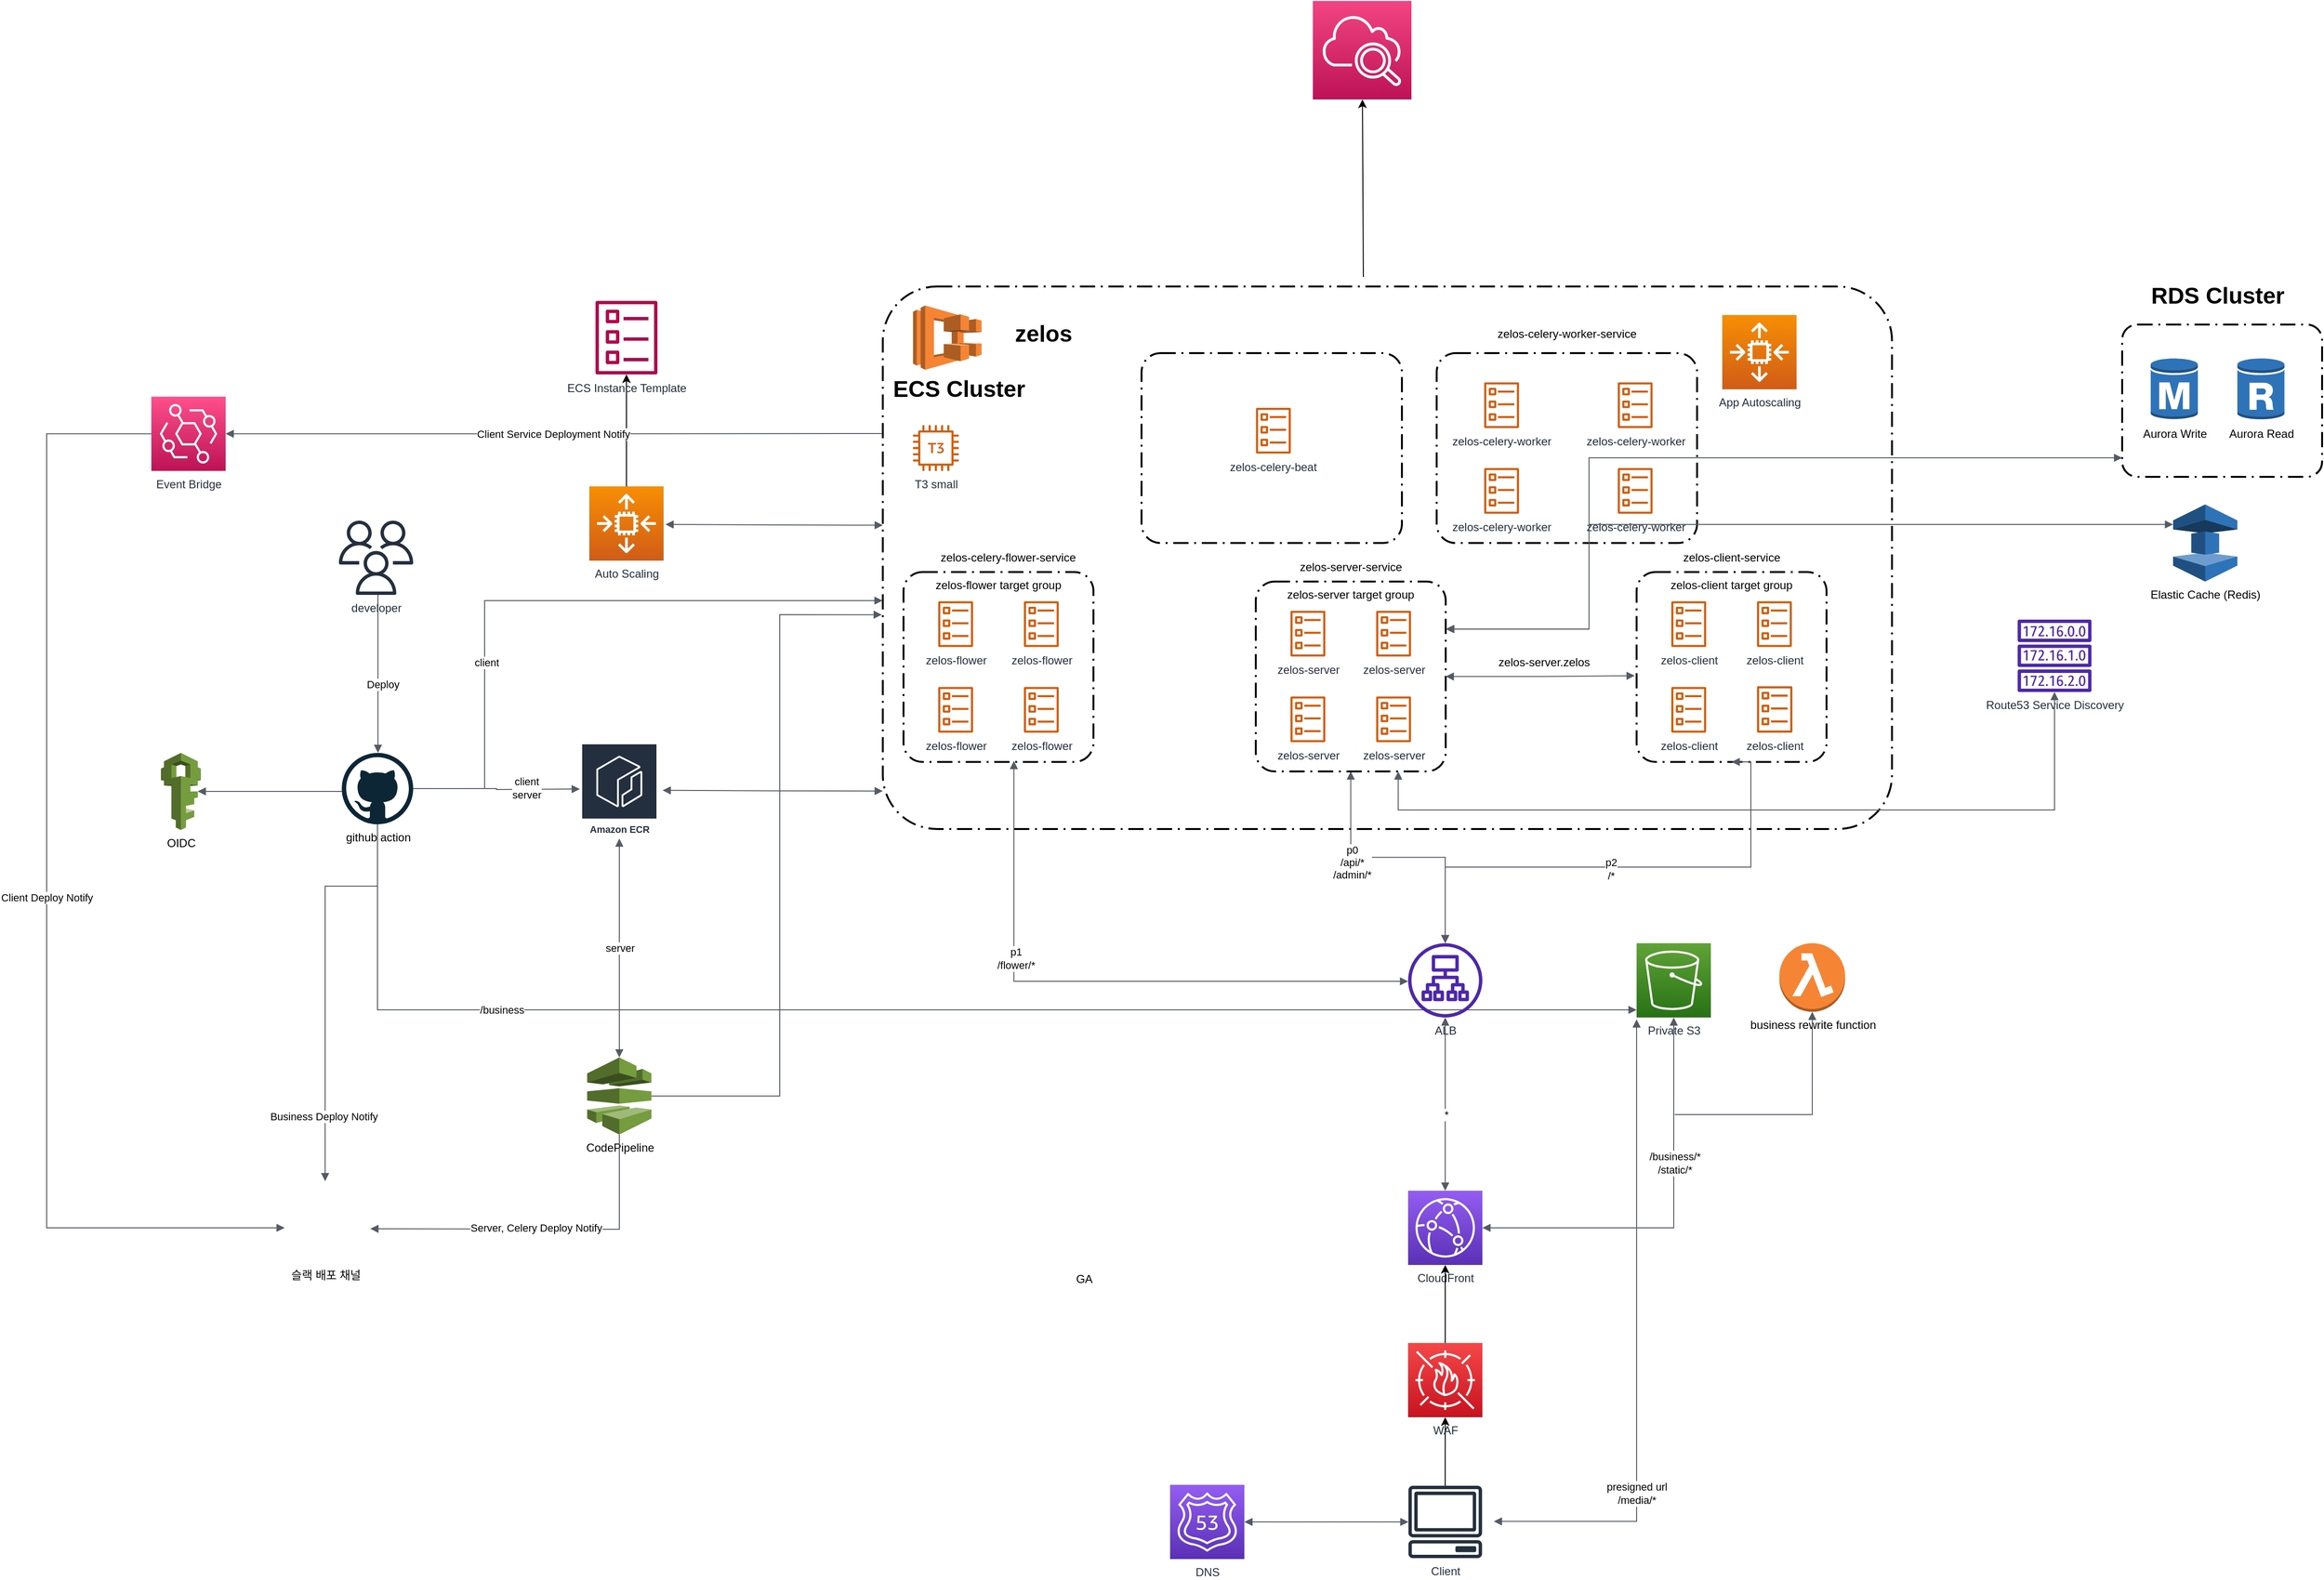 <mxfile version="20.2.8" type="github">
  <diagram id="dJaCvuqT-7_yOBBMpMTf" name="페이지-1">
    <mxGraphModel dx="2147" dy="2057" grid="1" gridSize="10" guides="1" tooltips="1" connect="1" arrows="1" fold="1" page="1" pageScale="1" pageWidth="827" pageHeight="1169" math="0" shadow="0">
      <root>
        <mxCell id="0" />
        <mxCell id="1" parent="0" />
        <mxCell id="wSPPFu7AEnk8W4RW8utJ-110" value="" style="rounded=1;arcSize=10;dashed=1;fillColor=none;gradientColor=none;dashPattern=8 3 1 3;strokeWidth=2;" parent="1" vertex="1">
          <mxGeometry x="1070" y="-210" width="210" height="160" as="geometry" />
        </mxCell>
        <mxCell id="wSPPFu7AEnk8W4RW8utJ-85" value="" style="edgeStyle=orthogonalEdgeStyle;html=1;endArrow=block;elbow=vertical;startArrow=none;endFill=1;strokeColor=#545B64;rounded=0;" parent="1" source="wSPPFu7AEnk8W4RW8utJ-82" target="wSPPFu7AEnk8W4RW8utJ-2" edge="1">
          <mxGeometry width="100" relative="1" as="geometry">
            <mxPoint x="-180" y="430" as="sourcePoint" />
            <mxPoint x="560" y="490" as="targetPoint" />
            <Array as="points">
              <mxPoint x="-762" y="510" />
            </Array>
          </mxGeometry>
        </mxCell>
        <mxCell id="wSPPFu7AEnk8W4RW8utJ-86" value="/business" style="edgeLabel;html=1;align=center;verticalAlign=middle;resizable=0;points=[];" parent="wSPPFu7AEnk8W4RW8utJ-85" vertex="1" connectable="0">
          <mxGeometry x="-0.571" relative="1" as="geometry">
            <mxPoint as="offset" />
          </mxGeometry>
        </mxCell>
        <mxCell id="wSPPFu7AEnk8W4RW8utJ-41" value="" style="rounded=1;arcSize=10;dashed=1;fillColor=none;gradientColor=none;dashPattern=8 3 1 3;strokeWidth=2;" parent="1" vertex="1">
          <mxGeometry x="-231.75" y="-250" width="1060" height="570" as="geometry" />
        </mxCell>
        <mxCell id="wSPPFu7AEnk8W4RW8utJ-8" value="" style="edgeStyle=orthogonalEdgeStyle;rounded=0;orthogonalLoop=1;jettySize=auto;html=1;" parent="1" source="prAeV1eEA8YO_nb2PNf6-1" target="wSPPFu7AEnk8W4RW8utJ-5" edge="1">
          <mxGeometry relative="1" as="geometry" />
        </mxCell>
        <mxCell id="prAeV1eEA8YO_nb2PNf6-1" value="Client" style="sketch=0;outlineConnect=0;fontColor=#232F3E;gradientColor=none;fillColor=#232F3D;strokeColor=none;dashed=0;verticalLabelPosition=bottom;verticalAlign=top;align=center;html=1;fontSize=12;fontStyle=0;aspect=fixed;pointerEvents=1;shape=mxgraph.aws4.client;" parent="1" vertex="1">
          <mxGeometry x="320" y="1010" width="78" height="76" as="geometry" />
        </mxCell>
        <mxCell id="prAeV1eEA8YO_nb2PNf6-2" value="DNS" style="sketch=0;points=[[0,0,0],[0.25,0,0],[0.5,0,0],[0.75,0,0],[1,0,0],[0,1,0],[0.25,1,0],[0.5,1,0],[0.75,1,0],[1,1,0],[0,0.25,0],[0,0.5,0],[0,0.75,0],[1,0.25,0],[1,0.5,0],[1,0.75,0]];outlineConnect=0;fontColor=#232F3E;gradientColor=#945DF2;gradientDirection=north;fillColor=#5A30B5;strokeColor=#ffffff;dashed=0;verticalLabelPosition=bottom;verticalAlign=top;align=center;html=1;fontSize=12;fontStyle=0;aspect=fixed;shape=mxgraph.aws4.resourceIcon;resIcon=mxgraph.aws4.route_53;" parent="1" vertex="1">
          <mxGeometry x="70" y="1009" width="78" height="78" as="geometry" />
        </mxCell>
        <mxCell id="prAeV1eEA8YO_nb2PNf6-4" value="CloudFront" style="sketch=0;points=[[0,0,0],[0.25,0,0],[0.5,0,0],[0.75,0,0],[1,0,0],[0,1,0],[0.25,1,0],[0.5,1,0],[0.75,1,0],[1,1,0],[0,0.25,0],[0,0.5,0],[0,0.75,0],[1,0.25,0],[1,0.5,0],[1,0.75,0]];outlineConnect=0;fontColor=#232F3E;gradientColor=#945DF2;gradientDirection=north;fillColor=#5A30B5;strokeColor=#ffffff;dashed=0;verticalLabelPosition=bottom;verticalAlign=top;align=center;html=1;fontSize=12;fontStyle=0;aspect=fixed;shape=mxgraph.aws4.resourceIcon;resIcon=mxgraph.aws4.cloudfront;" parent="1" vertex="1">
          <mxGeometry x="320" y="700" width="78" height="78" as="geometry" />
        </mxCell>
        <mxCell id="prAeV1eEA8YO_nb2PNf6-6" value="" style="edgeStyle=orthogonalEdgeStyle;html=1;endArrow=block;elbow=vertical;startArrow=block;startFill=1;endFill=1;strokeColor=#545B64;rounded=0;exitX=1;exitY=0.5;exitDx=0;exitDy=0;exitPerimeter=0;" parent="1" source="prAeV1eEA8YO_nb2PNf6-2" target="prAeV1eEA8YO_nb2PNf6-1" edge="1">
          <mxGeometry width="100" relative="1" as="geometry">
            <mxPoint x="360" y="570" as="sourcePoint" />
            <mxPoint x="310" y="938" as="targetPoint" />
          </mxGeometry>
        </mxCell>
        <mxCell id="prAeV1eEA8YO_nb2PNf6-8" value="" style="edgeStyle=orthogonalEdgeStyle;html=1;endArrow=block;elbow=vertical;startArrow=block;startFill=1;endFill=1;strokeColor=#545B64;rounded=0;entryX=0.5;entryY=0;entryDx=0;entryDy=0;entryPerimeter=0;" parent="1" source="wSPPFu7AEnk8W4RW8utJ-1" target="prAeV1eEA8YO_nb2PNf6-4" edge="1">
          <mxGeometry width="100" relative="1" as="geometry">
            <mxPoint x="359" y="518" as="sourcePoint" />
            <mxPoint x="310" y="682" as="targetPoint" />
          </mxGeometry>
        </mxCell>
        <mxCell id="prAeV1eEA8YO_nb2PNf6-9" value="*" style="edgeLabel;html=1;align=center;verticalAlign=middle;resizable=0;points=[];" parent="prAeV1eEA8YO_nb2PNf6-8" vertex="1" connectable="0">
          <mxGeometry x="0.121" y="1" relative="1" as="geometry">
            <mxPoint as="offset" />
          </mxGeometry>
        </mxCell>
        <mxCell id="wSPPFu7AEnk8W4RW8utJ-1" value="ALB&lt;br&gt;" style="sketch=0;outlineConnect=0;fontColor=#232F3E;gradientColor=none;fillColor=#4D27AA;strokeColor=none;dashed=0;verticalLabelPosition=bottom;verticalAlign=top;align=center;html=1;fontSize=12;fontStyle=0;aspect=fixed;pointerEvents=1;shape=mxgraph.aws4.application_load_balancer;" parent="1" vertex="1">
          <mxGeometry x="320" y="440" width="78" height="78" as="geometry" />
        </mxCell>
        <mxCell id="wSPPFu7AEnk8W4RW8utJ-2" value="Private S3" style="sketch=0;points=[[0,0,0],[0.25,0,0],[0.5,0,0],[0.75,0,0],[1,0,0],[0,1,0],[0.25,1,0],[0.5,1,0],[0.75,1,0],[1,1,0],[0,0.25,0],[0,0.5,0],[0,0.75,0],[1,0.25,0],[1,0.5,0],[1,0.75,0]];outlineConnect=0;fontColor=#232F3E;gradientColor=#60A337;gradientDirection=north;fillColor=#277116;strokeColor=#ffffff;dashed=0;verticalLabelPosition=bottom;verticalAlign=top;align=center;html=1;fontSize=12;fontStyle=0;aspect=fixed;shape=mxgraph.aws4.resourceIcon;resIcon=mxgraph.aws4.s3;" parent="1" vertex="1">
          <mxGeometry x="560" y="440" width="78" height="78" as="geometry" />
        </mxCell>
        <mxCell id="wSPPFu7AEnk8W4RW8utJ-3" value="" style="edgeStyle=orthogonalEdgeStyle;html=1;endArrow=block;elbow=vertical;startArrow=block;startFill=1;endFill=1;strokeColor=#545B64;rounded=0;entryX=0.5;entryY=1;entryDx=0;entryDy=0;entryPerimeter=0;exitX=1;exitY=0.5;exitDx=0;exitDy=0;exitPerimeter=0;" parent="1" source="prAeV1eEA8YO_nb2PNf6-4" target="wSPPFu7AEnk8W4RW8utJ-2" edge="1">
          <mxGeometry width="100" relative="1" as="geometry">
            <mxPoint x="360" y="570" as="sourcePoint" />
            <mxPoint x="460" y="570" as="targetPoint" />
          </mxGeometry>
        </mxCell>
        <mxCell id="wSPPFu7AEnk8W4RW8utJ-4" value="/business/*&lt;br&gt;/static/*" style="edgeLabel;html=1;align=center;verticalAlign=middle;resizable=0;points=[];" parent="wSPPFu7AEnk8W4RW8utJ-3" vertex="1" connectable="0">
          <mxGeometry x="0.275" y="-1" relative="1" as="geometry">
            <mxPoint as="offset" />
          </mxGeometry>
        </mxCell>
        <mxCell id="wSPPFu7AEnk8W4RW8utJ-10" value="" style="edgeStyle=orthogonalEdgeStyle;rounded=0;orthogonalLoop=1;jettySize=auto;html=1;" parent="1" source="wSPPFu7AEnk8W4RW8utJ-5" target="prAeV1eEA8YO_nb2PNf6-4" edge="1">
          <mxGeometry relative="1" as="geometry" />
        </mxCell>
        <mxCell id="wSPPFu7AEnk8W4RW8utJ-5" value="WAF&lt;br&gt;" style="sketch=0;points=[[0,0,0],[0.25,0,0],[0.5,0,0],[0.75,0,0],[1,0,0],[0,1,0],[0.25,1,0],[0.5,1,0],[0.75,1,0],[1,1,0],[0,0.25,0],[0,0.5,0],[0,0.75,0],[1,0.25,0],[1,0.5,0],[1,0.75,0]];outlineConnect=0;fontColor=#232F3E;gradientColor=#F54749;gradientDirection=north;fillColor=#C7131F;strokeColor=#ffffff;dashed=0;verticalLabelPosition=bottom;verticalAlign=top;align=center;html=1;fontSize=12;fontStyle=0;aspect=fixed;shape=mxgraph.aws4.resourceIcon;resIcon=mxgraph.aws4.waf;" parent="1" vertex="1">
          <mxGeometry x="320" y="860" width="78" height="78" as="geometry" />
        </mxCell>
        <mxCell id="wSPPFu7AEnk8W4RW8utJ-14" value="" style="edgeStyle=orthogonalEdgeStyle;html=1;endArrow=block;elbow=vertical;startArrow=block;startFill=1;endFill=1;strokeColor=#545B64;rounded=0;entryX=0.5;entryY=1;entryDx=0;entryDy=0;" parent="1" source="wSPPFu7AEnk8W4RW8utJ-1" target="wSPPFu7AEnk8W4RW8utJ-12" edge="1">
          <mxGeometry width="100" relative="1" as="geometry">
            <mxPoint x="300" y="400" as="sourcePoint" />
            <mxPoint x="450" y="360" as="targetPoint" />
          </mxGeometry>
        </mxCell>
        <mxCell id="wSPPFu7AEnk8W4RW8utJ-19" value="p0&lt;br&gt;/api/*&lt;br&gt;/admin/*" style="edgeLabel;html=1;align=center;verticalAlign=middle;resizable=0;points=[];" parent="wSPPFu7AEnk8W4RW8utJ-14" vertex="1" connectable="0">
          <mxGeometry x="0.352" y="5" relative="1" as="geometry">
            <mxPoint as="offset" />
          </mxGeometry>
        </mxCell>
        <mxCell id="wSPPFu7AEnk8W4RW8utJ-20" value="zelos-server target group&#xa;" style="group" parent="1" vertex="1" connectable="0">
          <mxGeometry x="160" y="60" width="199.5" height="199.5" as="geometry" />
        </mxCell>
        <mxCell id="wSPPFu7AEnk8W4RW8utJ-12" value="" style="rounded=1;arcSize=10;dashed=1;fillColor=none;gradientColor=none;dashPattern=8 3 1 3;strokeWidth=2;" parent="wSPPFu7AEnk8W4RW8utJ-20" vertex="1">
          <mxGeometry width="199.5" height="199.5" as="geometry" />
        </mxCell>
        <mxCell id="wSPPFu7AEnk8W4RW8utJ-15" value="zelos-server&lt;br&gt;" style="sketch=0;outlineConnect=0;fontColor=#232F3E;gradientColor=none;fillColor=#D45B07;strokeColor=none;dashed=0;verticalLabelPosition=bottom;verticalAlign=top;align=center;html=1;fontSize=12;fontStyle=0;aspect=fixed;pointerEvents=1;shape=mxgraph.aws4.ecs_task;" parent="wSPPFu7AEnk8W4RW8utJ-20" vertex="1">
          <mxGeometry x="36.25" y="30.75" width="37" height="48" as="geometry" />
        </mxCell>
        <mxCell id="wSPPFu7AEnk8W4RW8utJ-16" value="zelos-server&lt;br&gt;" style="sketch=0;outlineConnect=0;fontColor=#232F3E;gradientColor=none;fillColor=#D45B07;strokeColor=none;dashed=0;verticalLabelPosition=bottom;verticalAlign=top;align=center;html=1;fontSize=12;fontStyle=0;aspect=fixed;pointerEvents=1;shape=mxgraph.aws4.ecs_task;" parent="wSPPFu7AEnk8W4RW8utJ-20" vertex="1">
          <mxGeometry x="126.25" y="30.75" width="37" height="48" as="geometry" />
        </mxCell>
        <mxCell id="wSPPFu7AEnk8W4RW8utJ-17" value="zelos-server&lt;br&gt;" style="sketch=0;outlineConnect=0;fontColor=#232F3E;gradientColor=none;fillColor=#D45B07;strokeColor=none;dashed=0;verticalLabelPosition=bottom;verticalAlign=top;align=center;html=1;fontSize=12;fontStyle=0;aspect=fixed;pointerEvents=1;shape=mxgraph.aws4.ecs_task;" parent="wSPPFu7AEnk8W4RW8utJ-20" vertex="1">
          <mxGeometry x="36.25" y="120.75" width="37" height="48" as="geometry" />
        </mxCell>
        <mxCell id="wSPPFu7AEnk8W4RW8utJ-18" value="zelos-server&lt;br&gt;" style="sketch=0;outlineConnect=0;fontColor=#232F3E;gradientColor=none;fillColor=#D45B07;strokeColor=none;dashed=0;verticalLabelPosition=bottom;verticalAlign=top;align=center;html=1;fontSize=12;fontStyle=0;aspect=fixed;pointerEvents=1;shape=mxgraph.aws4.ecs_task;" parent="wSPPFu7AEnk8W4RW8utJ-20" vertex="1">
          <mxGeometry x="126.25" y="120.75" width="37" height="48" as="geometry" />
        </mxCell>
        <mxCell id="wSPPFu7AEnk8W4RW8utJ-21" value="zelos-client target group" style="group" parent="1" vertex="1" connectable="0">
          <mxGeometry x="560" y="50" width="199.5" height="199.5" as="geometry" />
        </mxCell>
        <mxCell id="wSPPFu7AEnk8W4RW8utJ-22" value="" style="rounded=1;arcSize=10;dashed=1;fillColor=none;gradientColor=none;dashPattern=8 3 1 3;strokeWidth=2;" parent="wSPPFu7AEnk8W4RW8utJ-21" vertex="1">
          <mxGeometry width="199.5" height="199.5" as="geometry" />
        </mxCell>
        <mxCell id="wSPPFu7AEnk8W4RW8utJ-23" value="zelos-client" style="sketch=0;outlineConnect=0;fontColor=#232F3E;gradientColor=none;fillColor=#D45B07;strokeColor=none;dashed=0;verticalLabelPosition=bottom;verticalAlign=top;align=center;html=1;fontSize=12;fontStyle=0;aspect=fixed;pointerEvents=1;shape=mxgraph.aws4.ecs_task;" parent="wSPPFu7AEnk8W4RW8utJ-21" vertex="1">
          <mxGeometry x="36.25" y="30.75" width="37" height="48" as="geometry" />
        </mxCell>
        <mxCell id="wSPPFu7AEnk8W4RW8utJ-24" value="zelos-client" style="sketch=0;outlineConnect=0;fontColor=#232F3E;gradientColor=none;fillColor=#D45B07;strokeColor=none;dashed=0;verticalLabelPosition=bottom;verticalAlign=top;align=center;html=1;fontSize=12;fontStyle=0;aspect=fixed;pointerEvents=1;shape=mxgraph.aws4.ecs_task;" parent="wSPPFu7AEnk8W4RW8utJ-21" vertex="1">
          <mxGeometry x="126.25" y="30.75" width="37" height="48" as="geometry" />
        </mxCell>
        <mxCell id="wSPPFu7AEnk8W4RW8utJ-25" value="zelos-client" style="sketch=0;outlineConnect=0;fontColor=#232F3E;gradientColor=none;fillColor=#D45B07;strokeColor=none;dashed=0;verticalLabelPosition=bottom;verticalAlign=top;align=center;html=1;fontSize=12;fontStyle=0;aspect=fixed;pointerEvents=1;shape=mxgraph.aws4.ecs_task;" parent="wSPPFu7AEnk8W4RW8utJ-21" vertex="1">
          <mxGeometry x="36.25" y="120.75" width="37" height="48" as="geometry" />
        </mxCell>
        <mxCell id="wSPPFu7AEnk8W4RW8utJ-26" value="zelos-client" style="sketch=0;outlineConnect=0;fontColor=#232F3E;gradientColor=none;fillColor=#D45B07;strokeColor=none;dashed=0;verticalLabelPosition=bottom;verticalAlign=top;align=center;html=1;fontSize=12;fontStyle=0;aspect=fixed;pointerEvents=1;shape=mxgraph.aws4.ecs_task;" parent="wSPPFu7AEnk8W4RW8utJ-21" vertex="1">
          <mxGeometry x="126.25" y="120" width="37.58" height="48.75" as="geometry" />
        </mxCell>
        <mxCell id="wSPPFu7AEnk8W4RW8utJ-29" value="" style="edgeStyle=orthogonalEdgeStyle;html=1;endArrow=block;elbow=vertical;startArrow=block;startFill=1;endFill=1;strokeColor=#545B64;rounded=0;entryX=0.5;entryY=1;entryDx=0;entryDy=0;" parent="1" source="wSPPFu7AEnk8W4RW8utJ-1" target="wSPPFu7AEnk8W4RW8utJ-22" edge="1">
          <mxGeometry width="100" relative="1" as="geometry">
            <mxPoint x="360" y="390" as="sourcePoint" />
            <mxPoint x="460" y="390" as="targetPoint" />
            <Array as="points">
              <mxPoint x="359" y="360" />
              <mxPoint x="680" y="360" />
            </Array>
          </mxGeometry>
        </mxCell>
        <mxCell id="wSPPFu7AEnk8W4RW8utJ-30" value="p2&lt;br&gt;/*" style="edgeLabel;html=1;align=center;verticalAlign=middle;resizable=0;points=[];" parent="wSPPFu7AEnk8W4RW8utJ-29" vertex="1" connectable="0">
          <mxGeometry x="-0.047" y="-2" relative="1" as="geometry">
            <mxPoint as="offset" />
          </mxGeometry>
        </mxCell>
        <mxCell id="wSPPFu7AEnk8W4RW8utJ-31" value="zelos-flower target group&#xa;" style="group" parent="1" vertex="1" connectable="0">
          <mxGeometry x="-210" y="50" width="199.5" height="199.5" as="geometry" />
        </mxCell>
        <mxCell id="wSPPFu7AEnk8W4RW8utJ-32" value="" style="rounded=1;arcSize=10;dashed=1;fillColor=none;gradientColor=none;dashPattern=8 3 1 3;strokeWidth=2;" parent="wSPPFu7AEnk8W4RW8utJ-31" vertex="1">
          <mxGeometry width="199.5" height="199.5" as="geometry" />
        </mxCell>
        <mxCell id="wSPPFu7AEnk8W4RW8utJ-33" value="zelos-flower" style="sketch=0;outlineConnect=0;fontColor=#232F3E;gradientColor=none;fillColor=#D45B07;strokeColor=none;dashed=0;verticalLabelPosition=bottom;verticalAlign=top;align=center;html=1;fontSize=12;fontStyle=0;aspect=fixed;pointerEvents=1;shape=mxgraph.aws4.ecs_task;" parent="wSPPFu7AEnk8W4RW8utJ-31" vertex="1">
          <mxGeometry x="36.25" y="30.75" width="37" height="48" as="geometry" />
        </mxCell>
        <mxCell id="wSPPFu7AEnk8W4RW8utJ-34" value="zelos-flower" style="sketch=0;outlineConnect=0;fontColor=#232F3E;gradientColor=none;fillColor=#D45B07;strokeColor=none;dashed=0;verticalLabelPosition=bottom;verticalAlign=top;align=center;html=1;fontSize=12;fontStyle=0;aspect=fixed;pointerEvents=1;shape=mxgraph.aws4.ecs_task;" parent="wSPPFu7AEnk8W4RW8utJ-31" vertex="1">
          <mxGeometry x="126.25" y="30.75" width="37" height="48" as="geometry" />
        </mxCell>
        <mxCell id="wSPPFu7AEnk8W4RW8utJ-35" value="zelos-flower" style="sketch=0;outlineConnect=0;fontColor=#232F3E;gradientColor=none;fillColor=#D45B07;strokeColor=none;dashed=0;verticalLabelPosition=bottom;verticalAlign=top;align=center;html=1;fontSize=12;fontStyle=0;aspect=fixed;pointerEvents=1;shape=mxgraph.aws4.ecs_task;" parent="wSPPFu7AEnk8W4RW8utJ-31" vertex="1">
          <mxGeometry x="36.25" y="120.75" width="37" height="48" as="geometry" />
        </mxCell>
        <mxCell id="wSPPFu7AEnk8W4RW8utJ-36" value="zelos-flower" style="sketch=0;outlineConnect=0;fontColor=#232F3E;gradientColor=none;fillColor=#D45B07;strokeColor=none;dashed=0;verticalLabelPosition=bottom;verticalAlign=top;align=center;html=1;fontSize=12;fontStyle=0;aspect=fixed;pointerEvents=1;shape=mxgraph.aws4.ecs_task;" parent="wSPPFu7AEnk8W4RW8utJ-31" vertex="1">
          <mxGeometry x="126.25" y="120.75" width="37" height="48" as="geometry" />
        </mxCell>
        <mxCell id="wSPPFu7AEnk8W4RW8utJ-38" value="" style="edgeStyle=orthogonalEdgeStyle;html=1;endArrow=block;elbow=vertical;startArrow=block;startFill=1;endFill=1;strokeColor=#545B64;rounded=0;exitX=0.581;exitY=0.995;exitDx=0;exitDy=0;exitPerimeter=0;" parent="1" source="wSPPFu7AEnk8W4RW8utJ-32" target="wSPPFu7AEnk8W4RW8utJ-1" edge="1">
          <mxGeometry width="100" relative="1" as="geometry">
            <mxPoint x="40" y="370" as="sourcePoint" />
            <mxPoint x="140" y="370" as="targetPoint" />
            <Array as="points">
              <mxPoint x="-94" y="480" />
            </Array>
          </mxGeometry>
        </mxCell>
        <mxCell id="wSPPFu7AEnk8W4RW8utJ-39" value="p1&lt;br&gt;/flower/*" style="edgeLabel;html=1;align=center;verticalAlign=middle;resizable=0;points=[];" parent="wSPPFu7AEnk8W4RW8utJ-38" vertex="1" connectable="0">
          <mxGeometry x="-0.357" y="2" relative="1" as="geometry">
            <mxPoint as="offset" />
          </mxGeometry>
        </mxCell>
        <mxCell id="wSPPFu7AEnk8W4RW8utJ-40" value="" style="outlineConnect=0;dashed=0;verticalLabelPosition=bottom;verticalAlign=top;align=center;html=1;shape=mxgraph.aws3.ecs;fillColor=#F58534;gradientColor=none;" parent="1" vertex="1">
          <mxGeometry x="-200" y="-230" width="72" height="67.5" as="geometry" />
        </mxCell>
        <mxCell id="wSPPFu7AEnk8W4RW8utJ-43" value="" style="group" parent="1" vertex="1" connectable="0">
          <mxGeometry x="350" y="-180" width="273.5" height="199.5" as="geometry" />
        </mxCell>
        <mxCell id="wSPPFu7AEnk8W4RW8utJ-44" value="" style="rounded=1;arcSize=10;dashed=1;fillColor=none;gradientColor=none;dashPattern=8 3 1 3;strokeWidth=2;" parent="wSPPFu7AEnk8W4RW8utJ-43" vertex="1">
          <mxGeometry width="273.5" height="199.5" as="geometry" />
        </mxCell>
        <mxCell id="wSPPFu7AEnk8W4RW8utJ-45" value="zelos-celery-worker" style="sketch=0;outlineConnect=0;fontColor=#232F3E;gradientColor=none;fillColor=#D45B07;strokeColor=none;dashed=0;verticalLabelPosition=bottom;verticalAlign=top;align=center;html=1;fontSize=12;fontStyle=0;aspect=fixed;pointerEvents=1;shape=mxgraph.aws4.ecs_task;" parent="wSPPFu7AEnk8W4RW8utJ-43" vertex="1">
          <mxGeometry x="49.696" y="30.75" width="37" height="48" as="geometry" />
        </mxCell>
        <mxCell id="wSPPFu7AEnk8W4RW8utJ-46" value="zelos-celery-worker" style="sketch=0;outlineConnect=0;fontColor=#232F3E;gradientColor=none;fillColor=#D45B07;strokeColor=none;dashed=0;verticalLabelPosition=bottom;verticalAlign=top;align=center;html=1;fontSize=12;fontStyle=0;aspect=fixed;pointerEvents=1;shape=mxgraph.aws4.ecs_task;" parent="wSPPFu7AEnk8W4RW8utJ-43" vertex="1">
          <mxGeometry x="190.0" y="30.75" width="37" height="48" as="geometry" />
        </mxCell>
        <mxCell id="wSPPFu7AEnk8W4RW8utJ-47" value="zelos-celery-worker" style="sketch=0;outlineConnect=0;fontColor=#232F3E;gradientColor=none;fillColor=#D45B07;strokeColor=none;dashed=0;verticalLabelPosition=bottom;verticalAlign=top;align=center;html=1;fontSize=12;fontStyle=0;aspect=fixed;pointerEvents=1;shape=mxgraph.aws4.ecs_task;" parent="wSPPFu7AEnk8W4RW8utJ-43" vertex="1">
          <mxGeometry x="49.696" y="120.75" width="37" height="48" as="geometry" />
        </mxCell>
        <mxCell id="wSPPFu7AEnk8W4RW8utJ-48" value="zelos-celery-worker" style="sketch=0;outlineConnect=0;fontColor=#232F3E;gradientColor=none;fillColor=#D45B07;strokeColor=none;dashed=0;verticalLabelPosition=bottom;verticalAlign=top;align=center;html=1;fontSize=12;fontStyle=0;aspect=fixed;pointerEvents=1;shape=mxgraph.aws4.ecs_task;" parent="wSPPFu7AEnk8W4RW8utJ-43" vertex="1">
          <mxGeometry x="190.0" y="120.75" width="37" height="48" as="geometry" />
        </mxCell>
        <mxCell id="wSPPFu7AEnk8W4RW8utJ-50" value="zelos&amp;nbsp;" style="text;strokeColor=none;fillColor=none;html=1;fontSize=24;fontStyle=1;verticalAlign=middle;align=center;" parent="1" vertex="1">
          <mxGeometry x="-110.5" y="-220" width="100" height="40" as="geometry" />
        </mxCell>
        <mxCell id="wSPPFu7AEnk8W4RW8utJ-51" value="ECS Cluster" style="text;strokeColor=none;fillColor=none;html=1;fontSize=24;fontStyle=1;verticalAlign=middle;align=center;" parent="1" vertex="1">
          <mxGeometry x="-214" y="-162.5" width="124" height="40" as="geometry" />
        </mxCell>
        <mxCell id="wSPPFu7AEnk8W4RW8utJ-52" value="T3 small&lt;br&gt;" style="sketch=0;outlineConnect=0;fontColor=#232F3E;gradientColor=none;fillColor=#D45B07;strokeColor=none;dashed=0;verticalLabelPosition=bottom;verticalAlign=top;align=center;html=1;fontSize=12;fontStyle=0;aspect=fixed;pointerEvents=1;shape=mxgraph.aws4.t3_instance;" parent="1" vertex="1">
          <mxGeometry x="-200" y="-104.25" width="48" height="48" as="geometry" />
        </mxCell>
        <mxCell id="wSPPFu7AEnk8W4RW8utJ-59" value="" style="edgeStyle=orthogonalEdgeStyle;rounded=0;orthogonalLoop=1;jettySize=auto;html=1;" parent="1" source="wSPPFu7AEnk8W4RW8utJ-53" target="wSPPFu7AEnk8W4RW8utJ-58" edge="1">
          <mxGeometry relative="1" as="geometry" />
        </mxCell>
        <mxCell id="wSPPFu7AEnk8W4RW8utJ-53" value="Auto Scaling" style="sketch=0;points=[[0,0,0],[0.25,0,0],[0.5,0,0],[0.75,0,0],[1,0,0],[0,1,0],[0.25,1,0],[0.5,1,0],[0.75,1,0],[1,1,0],[0,0.25,0],[0,0.5,0],[0,0.75,0],[1,0.25,0],[1,0.5,0],[1,0.75,0]];outlineConnect=0;fontColor=#232F3E;gradientColor=#F78E04;gradientDirection=north;fillColor=#D05C17;strokeColor=#ffffff;dashed=0;verticalLabelPosition=bottom;verticalAlign=top;align=center;html=1;fontSize=12;fontStyle=0;aspect=fixed;shape=mxgraph.aws4.resourceIcon;resIcon=mxgraph.aws4.auto_scaling2;" parent="1" vertex="1">
          <mxGeometry x="-540" y="-40" width="78" height="78" as="geometry" />
        </mxCell>
        <mxCell id="wSPPFu7AEnk8W4RW8utJ-57" value="" style="edgeStyle=orthogonalEdgeStyle;html=1;endArrow=block;elbow=vertical;startArrow=block;startFill=1;endFill=1;strokeColor=#545B64;rounded=0;entryX=0;entryY=0.44;entryDx=0;entryDy=0;entryPerimeter=0;" parent="1" target="wSPPFu7AEnk8W4RW8utJ-41" edge="1">
          <mxGeometry width="100" relative="1" as="geometry">
            <mxPoint x="-460" as="sourcePoint" />
            <mxPoint x="-290" y="18.32" as="targetPoint" />
          </mxGeometry>
        </mxCell>
        <mxCell id="wSPPFu7AEnk8W4RW8utJ-58" value="ECS Instance Template" style="sketch=0;outlineConnect=0;fontColor=#232F3E;gradientColor=none;fillColor=#B0084D;strokeColor=none;dashed=0;verticalLabelPosition=bottom;verticalAlign=top;align=center;html=1;fontSize=12;fontStyle=0;aspect=fixed;pointerEvents=1;shape=mxgraph.aws4.template;" parent="1" vertex="1">
          <mxGeometry x="-533.5" y="-235.25" width="65" height="78" as="geometry" />
        </mxCell>
        <mxCell id="wSPPFu7AEnk8W4RW8utJ-60" value="business rewrite function" style="outlineConnect=0;dashed=0;verticalLabelPosition=bottom;verticalAlign=top;align=center;html=1;shape=mxgraph.aws3.lambda_function;fillColor=#F58534;gradientColor=none;" parent="1" vertex="1">
          <mxGeometry x="710" y="440" width="69" height="72" as="geometry" />
        </mxCell>
        <mxCell id="wSPPFu7AEnk8W4RW8utJ-62" value="" style="edgeStyle=orthogonalEdgeStyle;html=1;endArrow=none;elbow=vertical;startArrow=block;startFill=1;strokeColor=#545B64;rounded=0;exitX=0.5;exitY=1;exitDx=0;exitDy=0;exitPerimeter=0;" parent="1" source="wSPPFu7AEnk8W4RW8utJ-60" edge="1">
          <mxGeometry width="100" relative="1" as="geometry">
            <mxPoint x="779" y="690" as="sourcePoint" />
            <mxPoint x="600" y="620" as="targetPoint" />
            <Array as="points">
              <mxPoint x="744" y="620" />
            </Array>
          </mxGeometry>
        </mxCell>
        <mxCell id="wSPPFu7AEnk8W4RW8utJ-63" value="" style="edgeStyle=orthogonalEdgeStyle;html=1;endArrow=block;elbow=vertical;startArrow=block;startFill=1;endFill=1;strokeColor=#545B64;rounded=0;" parent="1" edge="1">
          <mxGeometry width="100" relative="1" as="geometry">
            <mxPoint x="410" y="1047.41" as="sourcePoint" />
            <mxPoint x="560" y="520" as="targetPoint" />
            <Array as="points">
              <mxPoint x="560" y="1047" />
            </Array>
          </mxGeometry>
        </mxCell>
        <mxCell id="wSPPFu7AEnk8W4RW8utJ-64" value="presigned url&lt;br&gt;/media/*" style="edgeLabel;html=1;align=center;verticalAlign=middle;resizable=0;points=[];" parent="wSPPFu7AEnk8W4RW8utJ-63" vertex="1" connectable="0">
          <mxGeometry x="-0.468" relative="1" as="geometry">
            <mxPoint as="offset" />
          </mxGeometry>
        </mxCell>
        <mxCell id="wSPPFu7AEnk8W4RW8utJ-65" value="zelos-celery-worker-service" style="text;html=1;strokeColor=none;fillColor=none;align=center;verticalAlign=middle;whiteSpace=wrap;rounded=0;" parent="1" vertex="1">
          <mxGeometry x="406.75" y="-215" width="160" height="30" as="geometry" />
        </mxCell>
        <mxCell id="wSPPFu7AEnk8W4RW8utJ-67" value="zelos-celery-flower-service" style="text;html=1;strokeColor=none;fillColor=none;align=center;verticalAlign=middle;whiteSpace=wrap;rounded=0;" parent="1" vertex="1">
          <mxGeometry x="-180" y="20" width="160" height="30" as="geometry" />
        </mxCell>
        <mxCell id="wSPPFu7AEnk8W4RW8utJ-68" value="zelos-server-service" style="text;html=1;strokeColor=none;fillColor=none;align=center;verticalAlign=middle;whiteSpace=wrap;rounded=0;" parent="1" vertex="1">
          <mxGeometry x="179.75" y="30" width="160" height="30" as="geometry" />
        </mxCell>
        <mxCell id="wSPPFu7AEnk8W4RW8utJ-69" value="zelos-client-service" style="text;html=1;strokeColor=none;fillColor=none;align=center;verticalAlign=middle;whiteSpace=wrap;rounded=0;" parent="1" vertex="1">
          <mxGeometry x="579.75" y="20" width="160" height="30" as="geometry" />
        </mxCell>
        <mxCell id="wSPPFu7AEnk8W4RW8utJ-72" value="zelos-server.zelos" style="text;html=1;strokeColor=none;fillColor=none;align=center;verticalAlign=middle;whiteSpace=wrap;rounded=0;" parent="1" vertex="1">
          <mxGeometry x="398" y="130" width="130" height="30" as="geometry" />
        </mxCell>
        <mxCell id="wSPPFu7AEnk8W4RW8utJ-73" value="" style="edgeStyle=orthogonalEdgeStyle;html=1;endArrow=block;elbow=vertical;startArrow=block;startFill=1;endFill=1;strokeColor=#545B64;rounded=0;exitX=1;exitY=0.5;exitDx=0;exitDy=0;entryX=-0.01;entryY=0.546;entryDx=0;entryDy=0;entryPerimeter=0;" parent="1" source="wSPPFu7AEnk8W4RW8utJ-12" target="wSPPFu7AEnk8W4RW8utJ-22" edge="1">
          <mxGeometry width="100" relative="1" as="geometry">
            <mxPoint x="430" y="100" as="sourcePoint" />
            <mxPoint x="530" y="100" as="targetPoint" />
          </mxGeometry>
        </mxCell>
        <mxCell id="wSPPFu7AEnk8W4RW8utJ-74" value="App Autoscaling" style="sketch=0;points=[[0,0,0],[0.25,0,0],[0.5,0,0],[0.75,0,0],[1,0,0],[0,1,0],[0.25,1,0],[0.5,1,0],[0.75,1,0],[1,1,0],[0,0.25,0],[0,0.5,0],[0,0.75,0],[1,0.25,0],[1,0.5,0],[1,0.75,0]];outlineConnect=0;fontColor=#232F3E;gradientColor=#F78E04;gradientDirection=north;fillColor=#D05C17;strokeColor=#ffffff;dashed=0;verticalLabelPosition=bottom;verticalAlign=top;align=center;html=1;fontSize=12;fontStyle=0;aspect=fixed;shape=mxgraph.aws4.resourceIcon;resIcon=mxgraph.aws4.auto_scaling2;" parent="1" vertex="1">
          <mxGeometry x="650" y="-220" width="78" height="78" as="geometry" />
        </mxCell>
        <mxCell id="wSPPFu7AEnk8W4RW8utJ-75" value="Route53 Service Discovery" style="sketch=0;outlineConnect=0;fontColor=#232F3E;gradientColor=none;fillColor=#4D27AA;strokeColor=none;dashed=0;verticalLabelPosition=bottom;verticalAlign=top;align=center;html=1;fontSize=12;fontStyle=0;aspect=fixed;pointerEvents=1;shape=mxgraph.aws4.route_table;" parent="1" vertex="1">
          <mxGeometry x="960" y="100" width="78" height="76" as="geometry" />
        </mxCell>
        <mxCell id="wSPPFu7AEnk8W4RW8utJ-76" value="" style="edgeStyle=orthogonalEdgeStyle;html=1;endArrow=block;elbow=vertical;startArrow=block;startFill=1;endFill=1;strokeColor=#545B64;rounded=0;entryX=0.75;entryY=1;entryDx=0;entryDy=0;" parent="1" source="wSPPFu7AEnk8W4RW8utJ-75" target="wSPPFu7AEnk8W4RW8utJ-12" edge="1">
          <mxGeometry width="100" relative="1" as="geometry">
            <mxPoint x="910" y="290" as="sourcePoint" />
            <mxPoint x="1010" y="290" as="targetPoint" />
            <Array as="points">
              <mxPoint x="999" y="300" />
              <mxPoint x="310" y="300" />
            </Array>
          </mxGeometry>
        </mxCell>
        <mxCell id="wSPPFu7AEnk8W4RW8utJ-78" value="Amazon ECR" style="sketch=0;outlineConnect=0;fontColor=#232F3E;gradientColor=none;strokeColor=#ffffff;fillColor=#232F3E;dashed=0;verticalLabelPosition=middle;verticalAlign=bottom;align=center;html=1;whiteSpace=wrap;fontSize=10;fontStyle=1;spacing=3;shape=mxgraph.aws4.productIcon;prIcon=mxgraph.aws4.ecr;" parent="1" vertex="1">
          <mxGeometry x="-548.5" y="230" width="80" height="100" as="geometry" />
        </mxCell>
        <mxCell id="wSPPFu7AEnk8W4RW8utJ-79" value="" style="edgeStyle=orthogonalEdgeStyle;html=1;endArrow=block;elbow=vertical;startArrow=block;startFill=1;endFill=1;strokeColor=#545B64;rounded=0;entryX=0;entryY=0.93;entryDx=0;entryDy=0;entryPerimeter=0;" parent="1" target="wSPPFu7AEnk8W4RW8utJ-41" edge="1">
          <mxGeometry width="100" relative="1" as="geometry">
            <mxPoint x="-463" y="279.38" as="sourcePoint" />
            <mxPoint x="-363" y="279.38" as="targetPoint" />
          </mxGeometry>
        </mxCell>
        <mxCell id="wSPPFu7AEnk8W4RW8utJ-80" value="CodePipeline&lt;br&gt;" style="outlineConnect=0;dashed=0;verticalLabelPosition=bottom;verticalAlign=top;align=center;html=1;shape=mxgraph.aws3.codepipeline;fillColor=#759C3E;gradientColor=none;" parent="1" vertex="1">
          <mxGeometry x="-542.25" y="560" width="67.5" height="81" as="geometry" />
        </mxCell>
        <mxCell id="wSPPFu7AEnk8W4RW8utJ-81" value="server" style="edgeStyle=orthogonalEdgeStyle;html=1;endArrow=block;elbow=vertical;startArrow=block;startFill=1;endFill=1;strokeColor=#545B64;rounded=0;exitX=0.5;exitY=0;exitDx=0;exitDy=0;exitPerimeter=0;" parent="1" source="wSPPFu7AEnk8W4RW8utJ-80" target="wSPPFu7AEnk8W4RW8utJ-78" edge="1">
          <mxGeometry width="100" relative="1" as="geometry">
            <mxPoint x="-180" y="430" as="sourcePoint" />
            <mxPoint x="-80" y="430" as="targetPoint" />
          </mxGeometry>
        </mxCell>
        <mxCell id="wSPPFu7AEnk8W4RW8utJ-82" value="github action" style="dashed=0;outlineConnect=0;html=1;align=center;labelPosition=center;verticalLabelPosition=bottom;verticalAlign=top;shape=mxgraph.weblogos.github" parent="1" vertex="1">
          <mxGeometry x="-800" y="240" width="75" height="75" as="geometry" />
        </mxCell>
        <mxCell id="wSPPFu7AEnk8W4RW8utJ-87" value="" style="edgeStyle=orthogonalEdgeStyle;html=1;endArrow=block;elbow=vertical;startArrow=none;endFill=1;strokeColor=#545B64;rounded=0;" parent="1" source="wSPPFu7AEnk8W4RW8utJ-82" edge="1">
          <mxGeometry width="100" relative="1" as="geometry">
            <mxPoint x="-180" y="430" as="sourcePoint" />
            <mxPoint x="-550" y="278" as="targetPoint" />
          </mxGeometry>
        </mxCell>
        <mxCell id="wSPPFu7AEnk8W4RW8utJ-88" value="client&lt;br&gt;server" style="edgeLabel;html=1;align=center;verticalAlign=middle;resizable=0;points=[];" parent="wSPPFu7AEnk8W4RW8utJ-87" vertex="1" connectable="0">
          <mxGeometry x="0.345" y="2" relative="1" as="geometry">
            <mxPoint x="1" as="offset" />
          </mxGeometry>
        </mxCell>
        <mxCell id="wSPPFu7AEnk8W4RW8utJ-89" value="developer" style="sketch=0;outlineConnect=0;fontColor=#232F3E;gradientColor=none;fillColor=#232F3D;strokeColor=none;dashed=0;verticalLabelPosition=bottom;verticalAlign=top;align=center;html=1;fontSize=12;fontStyle=0;aspect=fixed;pointerEvents=1;shape=mxgraph.aws4.users;" parent="1" vertex="1">
          <mxGeometry x="-803" y="-4" width="78" height="78" as="geometry" />
        </mxCell>
        <mxCell id="wSPPFu7AEnk8W4RW8utJ-91" value="" style="edgeStyle=orthogonalEdgeStyle;html=1;endArrow=block;elbow=vertical;startArrow=none;endFill=1;strokeColor=#545B64;rounded=0;" parent="1" source="wSPPFu7AEnk8W4RW8utJ-89" target="wSPPFu7AEnk8W4RW8utJ-82" edge="1">
          <mxGeometry width="100" relative="1" as="geometry">
            <mxPoint x="-760" y="130" as="sourcePoint" />
            <mxPoint x="-80" y="440" as="targetPoint" />
            <Array as="points">
              <mxPoint x="-762" y="120" />
              <mxPoint x="-762" y="120" />
            </Array>
          </mxGeometry>
        </mxCell>
        <mxCell id="wSPPFu7AEnk8W4RW8utJ-92" value="Deploy" style="edgeLabel;html=1;align=center;verticalAlign=middle;resizable=0;points=[];" parent="wSPPFu7AEnk8W4RW8utJ-91" vertex="1" connectable="0">
          <mxGeometry x="0.127" y="4" relative="1" as="geometry">
            <mxPoint x="1" as="offset" />
          </mxGeometry>
        </mxCell>
        <mxCell id="wSPPFu7AEnk8W4RW8utJ-93" value="" style="edgeStyle=orthogonalEdgeStyle;html=1;endArrow=block;elbow=vertical;startArrow=none;endFill=1;strokeColor=#545B64;rounded=0;exitX=1;exitY=0.5;exitDx=0;exitDy=0;exitPerimeter=0;entryX=-0.001;entryY=0.605;entryDx=0;entryDy=0;entryPerimeter=0;" parent="1" source="wSPPFu7AEnk8W4RW8utJ-80" target="wSPPFu7AEnk8W4RW8utJ-41" edge="1">
          <mxGeometry width="100" relative="1" as="geometry">
            <mxPoint x="-290" y="420" as="sourcePoint" />
            <mxPoint x="-190" y="420" as="targetPoint" />
            <Array as="points">
              <mxPoint x="-340" y="600" />
              <mxPoint x="-340" y="95" />
            </Array>
          </mxGeometry>
        </mxCell>
        <mxCell id="wSPPFu7AEnk8W4RW8utJ-94" value="" style="edgeStyle=orthogonalEdgeStyle;html=1;endArrow=block;elbow=vertical;startArrow=none;endFill=1;strokeColor=#545B64;rounded=0;" parent="1" source="wSPPFu7AEnk8W4RW8utJ-82" edge="1">
          <mxGeometry width="100" relative="1" as="geometry">
            <mxPoint x="-100" y="270" as="sourcePoint" />
            <mxPoint x="-232" y="80" as="targetPoint" />
            <Array as="points">
              <mxPoint x="-650" y="278" />
              <mxPoint x="-650" y="80" />
              <mxPoint x="-232" y="80" />
            </Array>
          </mxGeometry>
        </mxCell>
        <mxCell id="wSPPFu7AEnk8W4RW8utJ-95" value="client" style="edgeLabel;html=1;align=center;verticalAlign=middle;resizable=0;points=[];" parent="wSPPFu7AEnk8W4RW8utJ-94" vertex="1" connectable="0">
          <mxGeometry x="-0.397" y="-2" relative="1" as="geometry">
            <mxPoint as="offset" />
          </mxGeometry>
        </mxCell>
        <mxCell id="wSPPFu7AEnk8W4RW8utJ-96" value="OIDC" style="outlineConnect=0;dashed=0;verticalLabelPosition=bottom;verticalAlign=top;align=center;html=1;shape=mxgraph.aws3.iam;fillColor=#759C3E;gradientColor=none;" parent="1" vertex="1">
          <mxGeometry x="-990" y="240" width="42" height="81" as="geometry" />
        </mxCell>
        <mxCell id="wSPPFu7AEnk8W4RW8utJ-99" value="" style="edgeStyle=orthogonalEdgeStyle;html=1;endArrow=block;elbow=vertical;startArrow=none;endFill=1;strokeColor=#545B64;rounded=0;entryX=0.92;entryY=0.5;entryDx=0;entryDy=0;entryPerimeter=0;" parent="1" source="wSPPFu7AEnk8W4RW8utJ-82" target="wSPPFu7AEnk8W4RW8utJ-96" edge="1">
          <mxGeometry width="100" relative="1" as="geometry">
            <mxPoint x="-820" y="280" as="sourcePoint" />
            <mxPoint x="-840" y="440" as="targetPoint" />
            <Array as="points">
              <mxPoint x="-874" y="280" />
            </Array>
          </mxGeometry>
        </mxCell>
        <mxCell id="wSPPFu7AEnk8W4RW8utJ-101" value="슬랙 배포 채널" style="shape=image;html=1;verticalAlign=top;verticalLabelPosition=bottom;labelBackgroundColor=#ffffff;imageAspect=0;aspect=fixed;image=https://cdn2.iconfinder.com/data/icons/social-media-2285/512/1_Slack_colored_svg-128.png" parent="1" vertex="1">
          <mxGeometry x="-860" y="690" width="85" height="85" as="geometry" />
        </mxCell>
        <mxCell id="wSPPFu7AEnk8W4RW8utJ-102" value="Event Bridge" style="sketch=0;points=[[0,0,0],[0.25,0,0],[0.5,0,0],[0.75,0,0],[1,0,0],[0,1,0],[0.25,1,0],[0.5,1,0],[0.75,1,0],[1,1,0],[0,0.25,0],[0,0.5,0],[0,0.75,0],[1,0.25,0],[1,0.5,0],[1,0.75,0]];outlineConnect=0;fontColor=#232F3E;gradientColor=#FF4F8B;gradientDirection=north;fillColor=#BC1356;strokeColor=#ffffff;dashed=0;verticalLabelPosition=bottom;verticalAlign=top;align=center;html=1;fontSize=12;fontStyle=0;aspect=fixed;shape=mxgraph.aws4.resourceIcon;resIcon=mxgraph.aws4.eventbridge;" parent="1" vertex="1">
          <mxGeometry x="-1000" y="-134.25" width="78" height="78" as="geometry" />
        </mxCell>
        <mxCell id="wSPPFu7AEnk8W4RW8utJ-103" value="Client Service Deployment Notify" style="edgeStyle=orthogonalEdgeStyle;html=1;endArrow=none;elbow=vertical;startArrow=block;startFill=1;strokeColor=#545B64;rounded=0;exitX=1;exitY=0.5;exitDx=0;exitDy=0;exitPerimeter=0;entryX=-0.001;entryY=0.271;entryDx=0;entryDy=0;entryPerimeter=0;" parent="1" source="wSPPFu7AEnk8W4RW8utJ-102" target="wSPPFu7AEnk8W4RW8utJ-41" edge="1">
          <mxGeometry width="100" relative="1" as="geometry">
            <mxPoint x="30" y="180" as="sourcePoint" />
            <mxPoint x="130" y="180" as="targetPoint" />
          </mxGeometry>
        </mxCell>
        <mxCell id="wSPPFu7AEnk8W4RW8utJ-104" value="" style="edgeStyle=orthogonalEdgeStyle;html=1;endArrow=none;elbow=vertical;startArrow=block;startFill=1;strokeColor=#545B64;rounded=0;entryX=0.5;entryY=1;entryDx=0;entryDy=0;entryPerimeter=0;" parent="1" target="wSPPFu7AEnk8W4RW8utJ-80" edge="1">
          <mxGeometry width="100" relative="1" as="geometry">
            <mxPoint x="-770" y="740" as="sourcePoint" />
            <mxPoint x="130" y="180" as="targetPoint" />
          </mxGeometry>
        </mxCell>
        <mxCell id="wSPPFu7AEnk8W4RW8utJ-105" value="Server, Celery Deploy Notify" style="edgeLabel;html=1;align=center;verticalAlign=middle;resizable=0;points=[];" parent="wSPPFu7AEnk8W4RW8utJ-104" vertex="1" connectable="0">
          <mxGeometry x="-0.04" y="2" relative="1" as="geometry">
            <mxPoint as="offset" />
          </mxGeometry>
        </mxCell>
        <mxCell id="wSPPFu7AEnk8W4RW8utJ-106" value="Client Deploy Notify" style="edgeStyle=orthogonalEdgeStyle;html=1;endArrow=block;elbow=vertical;startArrow=none;endFill=1;strokeColor=#545B64;rounded=0;exitX=0;exitY=0.5;exitDx=0;exitDy=0;exitPerimeter=0;" parent="1" source="wSPPFu7AEnk8W4RW8utJ-102" edge="1">
          <mxGeometry width="100" relative="1" as="geometry">
            <mxPoint x="30" y="180" as="sourcePoint" />
            <mxPoint x="-860" y="739" as="targetPoint" />
            <Array as="points">
              <mxPoint x="-1110" y="-95" />
              <mxPoint x="-1110" y="739" />
            </Array>
          </mxGeometry>
        </mxCell>
        <mxCell id="wSPPFu7AEnk8W4RW8utJ-107" value="" style="edgeStyle=orthogonalEdgeStyle;html=1;endArrow=block;elbow=vertical;startArrow=none;endFill=1;strokeColor=#545B64;rounded=0;entryX=0.5;entryY=0;entryDx=0;entryDy=0;" parent="1" source="wSPPFu7AEnk8W4RW8utJ-82" target="wSPPFu7AEnk8W4RW8utJ-101" edge="1">
          <mxGeometry width="100" relative="1" as="geometry">
            <mxPoint x="30" y="310" as="sourcePoint" />
            <mxPoint x="-870" y="670" as="targetPoint" />
            <Array as="points">
              <mxPoint x="-762" y="380" />
              <mxPoint x="-817" y="380" />
            </Array>
          </mxGeometry>
        </mxCell>
        <mxCell id="wSPPFu7AEnk8W4RW8utJ-108" value="Business Deploy Notify" style="edgeLabel;html=1;align=center;verticalAlign=middle;resizable=0;points=[];" parent="wSPPFu7AEnk8W4RW8utJ-107" vertex="1" connectable="0">
          <mxGeometry x="0.683" y="-2" relative="1" as="geometry">
            <mxPoint as="offset" />
          </mxGeometry>
        </mxCell>
        <mxCell id="wSPPFu7AEnk8W4RW8utJ-111" value="Aurora Write" style="outlineConnect=0;dashed=0;verticalLabelPosition=bottom;verticalAlign=top;align=center;html=1;shape=mxgraph.aws3.rds_db_instance;fillColor=#2E73B8;gradientColor=none;" parent="1" vertex="1">
          <mxGeometry x="1100" y="-175.5" width="49.5" height="66" as="geometry" />
        </mxCell>
        <mxCell id="wSPPFu7AEnk8W4RW8utJ-112" value="Aurora Read" style="outlineConnect=0;dashed=0;verticalLabelPosition=bottom;verticalAlign=top;align=center;html=1;shape=mxgraph.aws3.rds_db_instance_read_replica;fillColor=#2E73B8;gradientColor=none;" parent="1" vertex="1">
          <mxGeometry x="1191" y="-175.5" width="49.5" height="66" as="geometry" />
        </mxCell>
        <mxCell id="wSPPFu7AEnk8W4RW8utJ-113" value="RDS Cluster" style="text;strokeColor=none;fillColor=none;html=1;fontSize=24;fontStyle=1;verticalAlign=middle;align=center;" parent="1" vertex="1">
          <mxGeometry x="1120" y="-260" width="100" height="40" as="geometry" />
        </mxCell>
        <mxCell id="wSPPFu7AEnk8W4RW8utJ-114" value="" style="edgeStyle=orthogonalEdgeStyle;html=1;endArrow=block;elbow=vertical;startArrow=block;startFill=1;endFill=1;strokeColor=#545B64;rounded=0;exitX=1;exitY=0.25;exitDx=0;exitDy=0;" parent="1" source="wSPPFu7AEnk8W4RW8utJ-12" edge="1">
          <mxGeometry width="100" relative="1" as="geometry">
            <mxPoint x="30" y="20" as="sourcePoint" />
            <mxPoint x="1070" y="-70" as="targetPoint" />
            <Array as="points">
              <mxPoint x="510" y="110" />
              <mxPoint x="510" y="-70" />
              <mxPoint x="1070" y="-70" />
            </Array>
          </mxGeometry>
        </mxCell>
        <mxCell id="wSPPFu7AEnk8W4RW8utJ-115" value="Elastic Cache (Redis)" style="outlineConnect=0;dashed=0;verticalLabelPosition=bottom;verticalAlign=top;align=center;html=1;shape=mxgraph.aws3.elasticache;fillColor=#2E73B8;gradientColor=none;" parent="1" vertex="1">
          <mxGeometry x="1123.5" y="-21" width="67.5" height="81" as="geometry" />
        </mxCell>
        <mxCell id="wSPPFu7AEnk8W4RW8utJ-116" value="" style="edgeStyle=orthogonalEdgeStyle;html=1;endArrow=block;elbow=vertical;startArrow=block;startFill=1;endFill=1;strokeColor=#545B64;rounded=0;" parent="1" target="wSPPFu7AEnk8W4RW8utJ-115" edge="1">
          <mxGeometry width="100" relative="1" as="geometry">
            <mxPoint x="360" y="110" as="sourcePoint" />
            <mxPoint x="130" y="20" as="targetPoint" />
            <Array as="points">
              <mxPoint x="510" y="110" />
              <mxPoint x="510" />
            </Array>
          </mxGeometry>
        </mxCell>
        <mxCell id="xSCNjGpXeI0MzvgqwhDE-7" value="" style="rounded=1;arcSize=10;dashed=1;fillColor=none;gradientColor=none;dashPattern=8 3 1 3;strokeWidth=2;" parent="1" vertex="1">
          <mxGeometry x="40" y="-180" width="273.5" height="199.5" as="geometry" />
        </mxCell>
        <mxCell id="xSCNjGpXeI0MzvgqwhDE-8" value="zelos-celery-beat" style="sketch=0;outlineConnect=0;fontColor=#232F3E;gradientColor=none;fillColor=#D45B07;strokeColor=none;dashed=0;verticalLabelPosition=bottom;verticalAlign=top;align=center;html=1;fontSize=12;fontStyle=0;aspect=fixed;pointerEvents=1;shape=mxgraph.aws4.ecs_task;" parent="1" vertex="1">
          <mxGeometry x="159.996" y="-122.5" width="37" height="48" as="geometry" />
        </mxCell>
        <mxCell id="qip8-bBWomIsxQnUsqqM-1" value="" style="endArrow=classic;html=1;rounded=0;" parent="1" target="qip8-bBWomIsxQnUsqqM-2" edge="1">
          <mxGeometry width="50" height="50" relative="1" as="geometry">
            <mxPoint x="273" y="-260" as="sourcePoint" />
            <mxPoint x="273" y="-380" as="targetPoint" />
          </mxGeometry>
        </mxCell>
        <mxCell id="qip8-bBWomIsxQnUsqqM-2" value="" style="sketch=0;points=[[0,0,0],[0.25,0,0],[0.5,0,0],[0.75,0,0],[1,0,0],[0,1,0],[0.25,1,0],[0.5,1,0],[0.75,1,0],[1,1,0],[0,0.25,0],[0,0.5,0],[0,0.75,0],[1,0.25,0],[1,0.5,0],[1,0.75,0]];points=[[0,0,0],[0.25,0,0],[0.5,0,0],[0.75,0,0],[1,0,0],[0,1,0],[0.25,1,0],[0.5,1,0],[0.75,1,0],[1,1,0],[0,0.25,0],[0,0.5,0],[0,0.75,0],[1,0.25,0],[1,0.5,0],[1,0.75,0]];outlineConnect=0;fontColor=#232F3E;gradientColor=#F34482;gradientDirection=north;fillColor=#BC1356;strokeColor=#ffffff;dashed=0;verticalLabelPosition=bottom;verticalAlign=top;align=center;html=1;fontSize=12;fontStyle=0;aspect=fixed;shape=mxgraph.aws4.resourceIcon;resIcon=mxgraph.aws4.cloudwatch_2;" parent="1" vertex="1">
          <mxGeometry x="220" y="-550" width="103.5" height="103.5" as="geometry" />
        </mxCell>
        <mxCell id="3TcwAQB8QAbLrBEgyqOJ-2" value="GA" style="text;html=1;strokeColor=none;fillColor=none;align=center;verticalAlign=middle;whiteSpace=wrap;rounded=0;" parent="1" vertex="1">
          <mxGeometry x="-50.4" y="778" width="60" height="30" as="geometry" />
        </mxCell>
      </root>
    </mxGraphModel>
  </diagram>
</mxfile>
